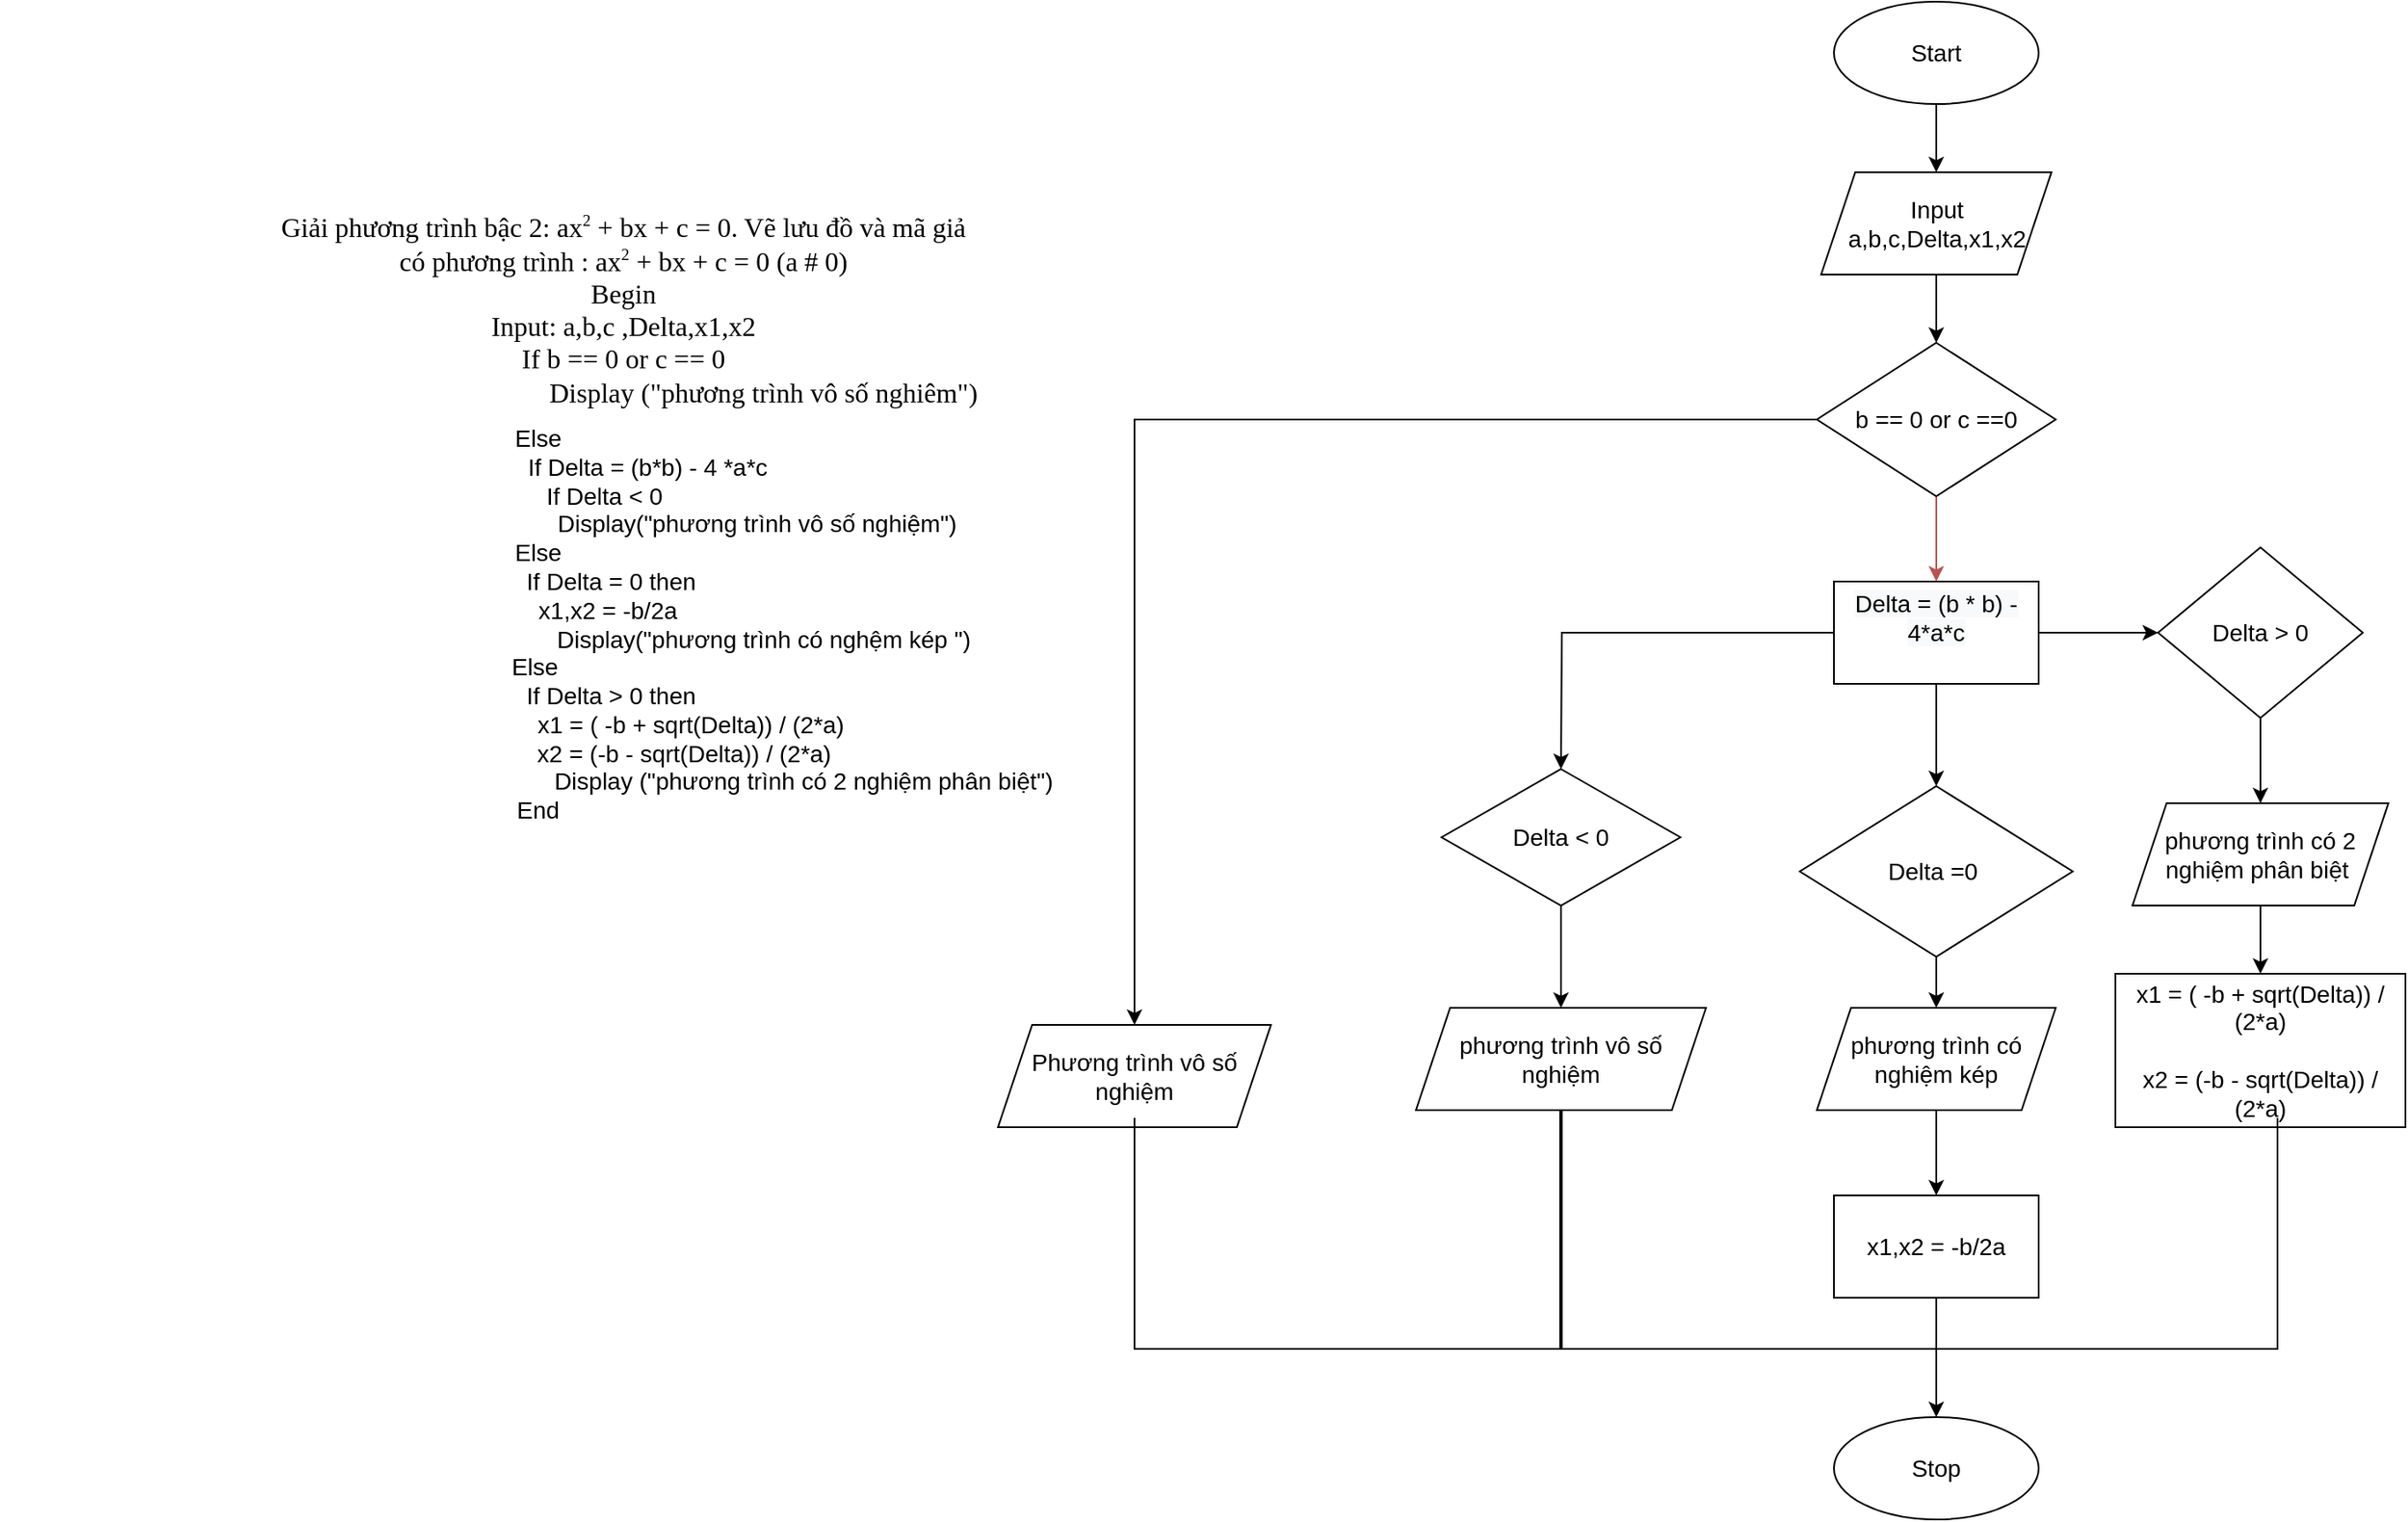 <mxfile version="20.3.0" type="device"><diagram id="fje9YwlpSc8-edldsamg" name="Page-1"><mxGraphModel dx="2238" dy="2561" grid="1" gridSize="10" guides="1" tooltips="1" connect="1" arrows="1" fold="1" page="1" pageScale="1" pageWidth="1200" pageHeight="1920" math="0" shadow="0"><root><mxCell id="0"/><mxCell id="1" parent="0"/><mxCell id="38RilbAHXz_PldCy-68j-1" value="&lt;span id=&quot;docs-internal-guid-d89298b6-7fff-8a3f-a5d8-ad3dc8897e2b&quot;&gt;&lt;span style=&quot;font-size: 12pt; font-family: &amp;quot;Times New Roman&amp;quot;; background-color: transparent; font-variant-numeric: normal; font-variant-east-asian: normal; vertical-align: baseline;&quot;&gt;Giải phương trình bậc 2: ax&lt;/span&gt;&lt;span style=&quot;font-size: 12pt; font-family: &amp;quot;Times New Roman&amp;quot;; background-color: transparent; font-variant-numeric: normal; font-variant-east-asian: normal; vertical-align: baseline;&quot;&gt;&lt;span style=&quot;font-size:0.6em;vertical-align:super;&quot;&gt;2&lt;/span&gt;&lt;/span&gt;&lt;span style=&quot;font-size: 12pt; font-family: &amp;quot;Times New Roman&amp;quot;; background-color: transparent; font-variant-numeric: normal; font-variant-east-asian: normal; vertical-align: baseline;&quot;&gt; + bx + c = 0. Vẽ lưu đồ và mã giả&lt;br&gt;có phương trình :&amp;nbsp;&lt;span id=&quot;docs-internal-guid-57ad7f19-7fff-0a9b-5f02-3a5738070943&quot;&gt;&lt;span style=&quot;font-size: 12pt; background-color: transparent; font-variant-numeric: normal; font-variant-east-asian: normal; vertical-align: baseline;&quot;&gt;ax&lt;/span&gt;&lt;span style=&quot;font-size: 12pt; background-color: transparent; font-variant-numeric: normal; font-variant-east-asian: normal; vertical-align: baseline;&quot;&gt;&lt;span style=&quot;font-size:0.6em;vertical-align:super;&quot;&gt;2&lt;/span&gt;&lt;/span&gt;&lt;span style=&quot;font-size: 12pt; background-color: transparent; font-variant-numeric: normal; font-variant-east-asian: normal; vertical-align: baseline;&quot;&gt; + bx + c = 0 (a # 0)&lt;br&gt;&lt;/span&gt;&lt;/span&gt;Begin&lt;br&gt;Input: a,b,c ,Delta,x1,x2&lt;br&gt;If b == 0 or c == 0&lt;br&gt;&amp;nbsp; &amp;nbsp; &amp;nbsp; &amp;nbsp; &amp;nbsp; &amp;nbsp; &amp;nbsp; &amp;nbsp; &amp;nbsp; &amp;nbsp; &amp;nbsp; &amp;nbsp; &amp;nbsp; &amp;nbsp; &amp;nbsp; &amp;nbsp; &amp;nbsp; &amp;nbsp; &amp;nbsp; &amp;nbsp; &amp;nbsp;Display (&quot;phương trình vô số nghiêm&quot;)&lt;br&gt;&lt;br&gt;&lt;/span&gt;&lt;/span&gt;" style="text;html=1;align=center;verticalAlign=middle;resizable=0;points=[];autosize=1;strokeColor=none;fillColor=none;" vertex="1" parent="1"><mxGeometry x="110" y="-35" width="440" height="150" as="geometry"/></mxCell><mxCell id="38RilbAHXz_PldCy-68j-2" value="&lt;font style=&quot;font-size: 14px;&quot;&gt;Else&lt;br&gt;&amp;nbsp; &amp;nbsp; &amp;nbsp; &amp;nbsp; &amp;nbsp; &amp;nbsp; &amp;nbsp; &amp;nbsp; &amp;nbsp; &amp;nbsp; &amp;nbsp; &amp;nbsp; &amp;nbsp; &amp;nbsp; &amp;nbsp; &amp;nbsp; &amp;nbsp;If Delta = (b*b) - 4 *a*c&lt;br&gt;&amp;nbsp; &amp;nbsp; &amp;nbsp; &amp;nbsp; &amp;nbsp; &amp;nbsp; &amp;nbsp; &amp;nbsp; &amp;nbsp; &amp;nbsp; If Delta &amp;lt; 0&lt;br&gt;&amp;nbsp; &amp;nbsp; &amp;nbsp; &amp;nbsp; &amp;nbsp; &amp;nbsp; &amp;nbsp; &amp;nbsp; &amp;nbsp; &amp;nbsp; &amp;nbsp; &amp;nbsp; &amp;nbsp; &amp;nbsp; &amp;nbsp; &amp;nbsp; &amp;nbsp; &amp;nbsp; &amp;nbsp; &amp;nbsp; &amp;nbsp; &amp;nbsp; &amp;nbsp; &amp;nbsp; &amp;nbsp; &amp;nbsp; &amp;nbsp; &amp;nbsp; &amp;nbsp; &amp;nbsp; &amp;nbsp; &amp;nbsp; &amp;nbsp; Display(&quot;phương trình vô số nghiệm&quot;)&lt;br&gt;Else&lt;br&gt;&amp;nbsp; &amp;nbsp; &amp;nbsp; &amp;nbsp; &amp;nbsp; &amp;nbsp; &amp;nbsp; &amp;nbsp; &amp;nbsp; &amp;nbsp; &amp;nbsp; &amp;nbsp;If Delta = 0 then&amp;nbsp;&lt;br&gt;&amp;nbsp; &amp;nbsp; &amp;nbsp; &amp;nbsp; &amp;nbsp; &amp;nbsp; &amp;nbsp; &amp;nbsp; &amp;nbsp; &amp;nbsp; &amp;nbsp;x1,x2 = -b/2a&lt;br&gt;&amp;nbsp; &amp;nbsp; &amp;nbsp; &amp;nbsp; &amp;nbsp; &amp;nbsp; &amp;nbsp; &amp;nbsp; &amp;nbsp; &amp;nbsp; &amp;nbsp; &amp;nbsp; &amp;nbsp; &amp;nbsp; &amp;nbsp; &amp;nbsp; &amp;nbsp; &amp;nbsp; &amp;nbsp; &amp;nbsp; &amp;nbsp; &amp;nbsp; &amp;nbsp; &amp;nbsp; &amp;nbsp; &amp;nbsp; &amp;nbsp; &amp;nbsp; &amp;nbsp; &amp;nbsp; &amp;nbsp; &amp;nbsp; &amp;nbsp; &amp;nbsp; Display(&quot;phương trình có nghệm kép &quot;)&lt;br&gt;Else&amp;nbsp;&lt;br&gt;&amp;nbsp; &amp;nbsp; &amp;nbsp; &amp;nbsp; &amp;nbsp; &amp;nbsp; &amp;nbsp; &amp;nbsp; &amp;nbsp; &amp;nbsp; &amp;nbsp; &amp;nbsp;If Delta &amp;gt; 0 then&amp;nbsp;&lt;br&gt;&amp;nbsp; &amp;nbsp; &amp;nbsp; &amp;nbsp; &amp;nbsp; &amp;nbsp; &amp;nbsp; &amp;nbsp; &amp;nbsp; &amp;nbsp; &amp;nbsp; &amp;nbsp; &amp;nbsp; &amp;nbsp; &amp;nbsp; &amp;nbsp; &amp;nbsp; &amp;nbsp; &amp;nbsp; &amp;nbsp; &amp;nbsp; &amp;nbsp; &amp;nbsp; x1 = ( -b + sqrt(Delta)) / (2*a)&lt;br&gt;&amp;nbsp; &amp;nbsp; &amp;nbsp; &amp;nbsp; &amp;nbsp; &amp;nbsp; &amp;nbsp; &amp;nbsp; &amp;nbsp; &amp;nbsp; &amp;nbsp; &amp;nbsp; &amp;nbsp; &amp;nbsp; &amp;nbsp; &amp;nbsp; &amp;nbsp; &amp;nbsp; &amp;nbsp; &amp;nbsp; &amp;nbsp; &amp;nbsp; x2 = (-b - sqrt(Delta)) / (2*a)&lt;br&gt;&amp;nbsp; &amp;nbsp; &amp;nbsp; &amp;nbsp; &amp;nbsp; &amp;nbsp; &amp;nbsp; &amp;nbsp; &amp;nbsp; &amp;nbsp; &amp;nbsp; &amp;nbsp; &amp;nbsp; &amp;nbsp; &amp;nbsp; &amp;nbsp; &amp;nbsp; &amp;nbsp; &amp;nbsp; &amp;nbsp; &amp;nbsp; &amp;nbsp; &amp;nbsp; &amp;nbsp; &amp;nbsp; &amp;nbsp; &amp;nbsp; &amp;nbsp; &amp;nbsp; &amp;nbsp; &amp;nbsp; &amp;nbsp; &amp;nbsp; &amp;nbsp; &amp;nbsp; &amp;nbsp; &amp;nbsp; &amp;nbsp; &amp;nbsp; &amp;nbsp; Display (&quot;phương trình có 2 nghiệm phân biệt&quot;)&lt;br&gt;End&lt;/font&gt;" style="text;html=1;align=center;verticalAlign=middle;resizable=0;points=[];autosize=1;strokeColor=none;fillColor=none;" vertex="1" parent="1"><mxGeometry x="-35" y="90" width="630" height="250" as="geometry"/></mxCell><mxCell id="38RilbAHXz_PldCy-68j-4" style="edgeStyle=orthogonalEdgeStyle;rounded=0;orthogonalLoop=1;jettySize=auto;html=1;fontSize=14;" edge="1" parent="1" source="38RilbAHXz_PldCy-68j-3"><mxGeometry relative="1" as="geometry"><mxPoint x="1100" y="-50" as="targetPoint"/></mxGeometry></mxCell><mxCell id="38RilbAHXz_PldCy-68j-3" value="Start" style="ellipse;whiteSpace=wrap;html=1;fontSize=14;" vertex="1" parent="1"><mxGeometry x="1040" y="-150" width="120" height="60" as="geometry"/></mxCell><mxCell id="38RilbAHXz_PldCy-68j-25" style="edgeStyle=orthogonalEdgeStyle;rounded=0;orthogonalLoop=1;jettySize=auto;html=1;entryX=0.5;entryY=0;entryDx=0;entryDy=0;fontSize=14;" edge="1" parent="1" source="38RilbAHXz_PldCy-68j-5"><mxGeometry relative="1" as="geometry"><mxPoint x="1100" y="50" as="targetPoint"/></mxGeometry></mxCell><mxCell id="38RilbAHXz_PldCy-68j-5" value="Input a,b,c,Delta,x1,x2" style="shape=parallelogram;perimeter=parallelogramPerimeter;whiteSpace=wrap;html=1;fixedSize=1;fontSize=14;" vertex="1" parent="1"><mxGeometry x="1032.5" y="-50" width="135" height="60" as="geometry"/></mxCell><mxCell id="38RilbAHXz_PldCy-68j-23" style="edgeStyle=orthogonalEdgeStyle;rounded=0;orthogonalLoop=1;jettySize=auto;html=1;entryX=0.5;entryY=0;entryDx=0;entryDy=0;fontSize=14;" edge="1" parent="1" source="38RilbAHXz_PldCy-68j-7" target="38RilbAHXz_PldCy-68j-11"><mxGeometry relative="1" as="geometry"/></mxCell><mxCell id="38RilbAHXz_PldCy-68j-35" style="edgeStyle=orthogonalEdgeStyle;rounded=0;orthogonalLoop=1;jettySize=auto;html=1;fontSize=14;fillColor=#f8cecc;strokeColor=#b85450;" edge="1" parent="1" source="38RilbAHXz_PldCy-68j-7"><mxGeometry relative="1" as="geometry"><mxPoint x="1100" y="190" as="targetPoint"/></mxGeometry></mxCell><mxCell id="38RilbAHXz_PldCy-68j-7" value="b == 0 or c ==0" style="rhombus;whiteSpace=wrap;html=1;fontSize=14;" vertex="1" parent="1"><mxGeometry x="1030" y="50" width="140" height="90" as="geometry"/></mxCell><mxCell id="38RilbAHXz_PldCy-68j-11" value="Phương trình vô số nghiệm" style="shape=parallelogram;perimeter=parallelogramPerimeter;whiteSpace=wrap;html=1;fixedSize=1;fontSize=14;" vertex="1" parent="1"><mxGeometry x="550" y="450" width="160" height="60" as="geometry"/></mxCell><mxCell id="38RilbAHXz_PldCy-68j-41" style="edgeStyle=orthogonalEdgeStyle;rounded=0;orthogonalLoop=1;jettySize=auto;html=1;fontSize=14;" edge="1" parent="1" source="38RilbAHXz_PldCy-68j-37"><mxGeometry relative="1" as="geometry"><mxPoint x="1230" y="220" as="targetPoint"/></mxGeometry></mxCell><mxCell id="38RilbAHXz_PldCy-68j-44" style="edgeStyle=orthogonalEdgeStyle;rounded=0;orthogonalLoop=1;jettySize=auto;html=1;fontSize=14;" edge="1" parent="1" source="38RilbAHXz_PldCy-68j-37"><mxGeometry relative="1" as="geometry"><mxPoint x="880" y="300" as="targetPoint"/></mxGeometry></mxCell><mxCell id="38RilbAHXz_PldCy-68j-45" style="edgeStyle=orthogonalEdgeStyle;rounded=0;orthogonalLoop=1;jettySize=auto;html=1;fontSize=14;" edge="1" parent="1" source="38RilbAHXz_PldCy-68j-37"><mxGeometry relative="1" as="geometry"><mxPoint x="1100" y="310" as="targetPoint"/></mxGeometry></mxCell><mxCell id="38RilbAHXz_PldCy-68j-37" value="&#10;&lt;span style=&quot;color: rgb(0, 0, 0); font-family: Helvetica; font-size: 14px; font-style: normal; font-variant-ligatures: normal; font-variant-caps: normal; font-weight: 400; letter-spacing: normal; orphans: 2; text-align: center; text-indent: 0px; text-transform: none; widows: 2; word-spacing: 0px; -webkit-text-stroke-width: 0px; background-color: rgb(248, 249, 250); text-decoration-thickness: initial; text-decoration-style: initial; text-decoration-color: initial; float: none; display: inline !important;&quot;&gt;Delta = (b * b) - 4*a*c&lt;/span&gt;&#10;&#10;" style="whiteSpace=wrap;html=1;fontSize=14;" vertex="1" parent="1"><mxGeometry x="1040" y="190" width="120" height="60" as="geometry"/></mxCell><mxCell id="38RilbAHXz_PldCy-68j-56" style="edgeStyle=orthogonalEdgeStyle;rounded=0;orthogonalLoop=1;jettySize=auto;html=1;fontSize=14;" edge="1" parent="1" source="38RilbAHXz_PldCy-68j-42"><mxGeometry relative="1" as="geometry"><mxPoint x="1290" y="320" as="targetPoint"/></mxGeometry></mxCell><mxCell id="38RilbAHXz_PldCy-68j-42" value="Delta &amp;gt; 0" style="rhombus;whiteSpace=wrap;html=1;fontSize=14;" vertex="1" parent="1"><mxGeometry x="1230" y="170" width="120" height="100" as="geometry"/></mxCell><mxCell id="38RilbAHXz_PldCy-68j-50" style="edgeStyle=orthogonalEdgeStyle;rounded=0;orthogonalLoop=1;jettySize=auto;html=1;fontSize=14;entryX=0.5;entryY=0;entryDx=0;entryDy=0;" edge="1" parent="1" source="38RilbAHXz_PldCy-68j-46" target="38RilbAHXz_PldCy-68j-51"><mxGeometry relative="1" as="geometry"><mxPoint x="880" y="420" as="targetPoint"/></mxGeometry></mxCell><mxCell id="38RilbAHXz_PldCy-68j-46" value="Delta &amp;lt; 0" style="rhombus;whiteSpace=wrap;html=1;fontSize=14;" vertex="1" parent="1"><mxGeometry x="810" y="300" width="140" height="80" as="geometry"/></mxCell><mxCell id="38RilbAHXz_PldCy-68j-52" style="edgeStyle=orthogonalEdgeStyle;rounded=0;orthogonalLoop=1;jettySize=auto;html=1;fontSize=14;" edge="1" parent="1" source="38RilbAHXz_PldCy-68j-48"><mxGeometry relative="1" as="geometry"><mxPoint x="1100" y="440" as="targetPoint"/></mxGeometry></mxCell><mxCell id="38RilbAHXz_PldCy-68j-48" value="Delta =0&amp;nbsp;" style="rhombus;whiteSpace=wrap;html=1;fontSize=14;" vertex="1" parent="1"><mxGeometry x="1020" y="310" width="160" height="100" as="geometry"/></mxCell><mxCell id="38RilbAHXz_PldCy-68j-51" value="phương trình vô số nghiệm" style="shape=parallelogram;perimeter=parallelogramPerimeter;whiteSpace=wrap;html=1;fixedSize=1;fontSize=14;" vertex="1" parent="1"><mxGeometry x="795" y="440" width="170" height="60" as="geometry"/></mxCell><mxCell id="38RilbAHXz_PldCy-68j-54" style="edgeStyle=orthogonalEdgeStyle;rounded=0;orthogonalLoop=1;jettySize=auto;html=1;fontSize=14;" edge="1" parent="1" source="38RilbAHXz_PldCy-68j-53"><mxGeometry relative="1" as="geometry"><mxPoint x="1100" y="550" as="targetPoint"/></mxGeometry></mxCell><mxCell id="38RilbAHXz_PldCy-68j-53" value="phương trình có nghiệm kép" style="shape=parallelogram;perimeter=parallelogramPerimeter;whiteSpace=wrap;html=1;fixedSize=1;fontSize=14;" vertex="1" parent="1"><mxGeometry x="1030" y="440" width="140" height="60" as="geometry"/></mxCell><mxCell id="38RilbAHXz_PldCy-68j-61" style="edgeStyle=orthogonalEdgeStyle;rounded=0;orthogonalLoop=1;jettySize=auto;html=1;fontSize=14;" edge="1" parent="1" source="38RilbAHXz_PldCy-68j-55"><mxGeometry relative="1" as="geometry"><mxPoint x="1100" y="680" as="targetPoint"/></mxGeometry></mxCell><mxCell id="38RilbAHXz_PldCy-68j-55" value="x1,x2 = -b/2a" style="whiteSpace=wrap;html=1;fontSize=14;" vertex="1" parent="1"><mxGeometry x="1040" y="550" width="120" height="60" as="geometry"/></mxCell><mxCell id="38RilbAHXz_PldCy-68j-59" style="edgeStyle=orthogonalEdgeStyle;rounded=0;orthogonalLoop=1;jettySize=auto;html=1;fontSize=14;" edge="1" parent="1" source="38RilbAHXz_PldCy-68j-58"><mxGeometry relative="1" as="geometry"><mxPoint x="1290" y="420" as="targetPoint"/></mxGeometry></mxCell><mxCell id="38RilbAHXz_PldCy-68j-58" value="phương trình có 2 nghiệm phân biệt&amp;nbsp;" style="shape=parallelogram;perimeter=parallelogramPerimeter;whiteSpace=wrap;html=1;fixedSize=1;fontSize=14;" vertex="1" parent="1"><mxGeometry x="1215" y="320" width="150" height="60" as="geometry"/></mxCell><mxCell id="38RilbAHXz_PldCy-68j-60" value="&lt;span style=&quot;&quot;&gt;x1 = ( -b + sqrt(Delta)) / (2*a)&lt;/span&gt;&lt;br style=&quot;&quot;&gt;&lt;span style=&quot;&quot;&gt;&amp;nbsp; &amp;nbsp; &amp;nbsp; &amp;nbsp; &amp;nbsp; &amp;nbsp; &amp;nbsp; &amp;nbsp; &amp;nbsp; &amp;nbsp; &amp;nbsp; &amp;nbsp; &amp;nbsp; &amp;nbsp; &amp;nbsp; &amp;nbsp; &amp;nbsp; &amp;nbsp; &amp;nbsp; &amp;nbsp; &amp;nbsp; &amp;nbsp; x2 = (-b - sqrt(Delta)) / (2*a)&lt;/span&gt;" style="whiteSpace=wrap;html=1;fontSize=14;" vertex="1" parent="1"><mxGeometry x="1205" y="420" width="170" height="90" as="geometry"/></mxCell><mxCell id="38RilbAHXz_PldCy-68j-62" value="" style="shape=partialRectangle;whiteSpace=wrap;html=1;bottom=1;right=1;left=1;top=0;fillColor=none;routingCenterX=-0.5;fontSize=14;" vertex="1" parent="1"><mxGeometry x="630" y="505" width="670" height="135" as="geometry"/></mxCell><mxCell id="38RilbAHXz_PldCy-68j-65" value="" style="line;strokeWidth=2;direction=south;html=1;fontSize=14;" vertex="1" parent="1"><mxGeometry x="875" y="500" width="10" height="140" as="geometry"/></mxCell><mxCell id="38RilbAHXz_PldCy-68j-67" value="Stop" style="ellipse;whiteSpace=wrap;html=1;fontSize=14;" vertex="1" parent="1"><mxGeometry x="1040" y="680" width="120" height="60" as="geometry"/></mxCell></root></mxGraphModel></diagram></mxfile>